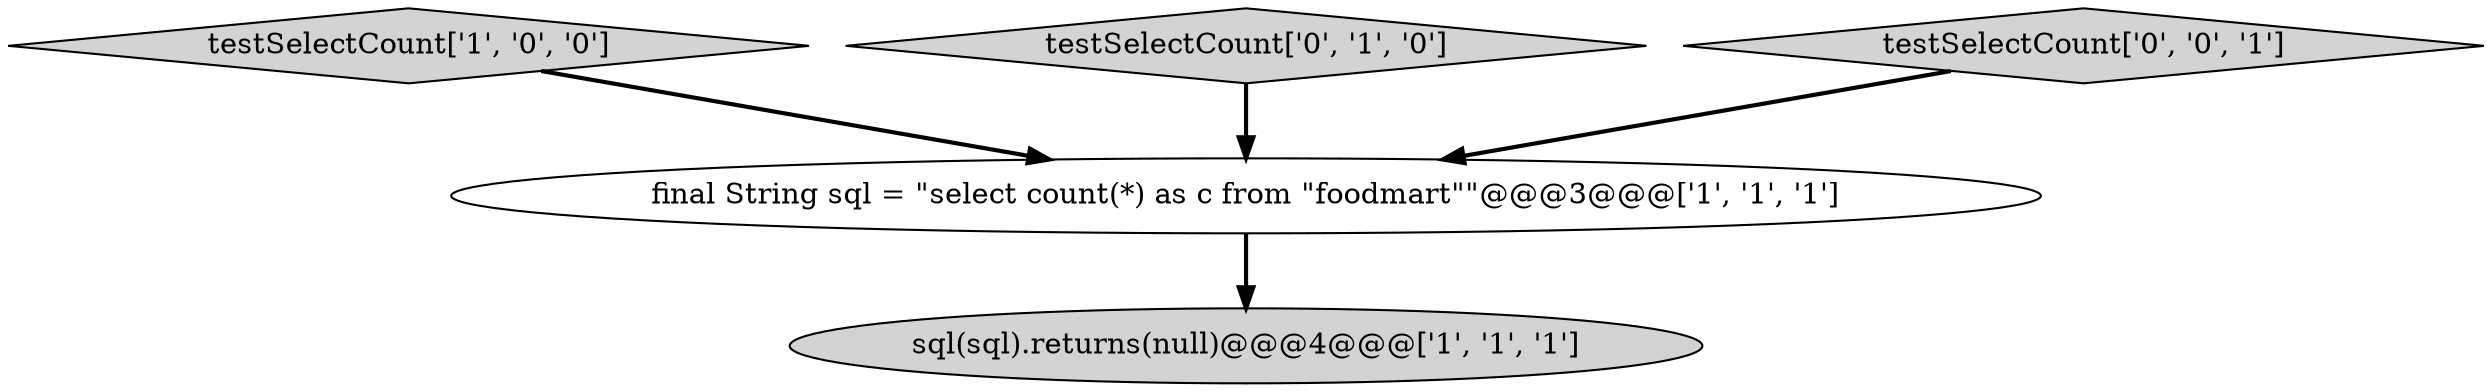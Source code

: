 digraph {
2 [style = filled, label = "testSelectCount['1', '0', '0']", fillcolor = lightgray, shape = diamond image = "AAA0AAABBB1BBB"];
1 [style = filled, label = "sql(sql).returns(null)@@@4@@@['1', '1', '1']", fillcolor = lightgray, shape = ellipse image = "AAA0AAABBB1BBB"];
0 [style = filled, label = "final String sql = \"select count(*) as c from \"foodmart\"\"@@@3@@@['1', '1', '1']", fillcolor = white, shape = ellipse image = "AAA0AAABBB1BBB"];
3 [style = filled, label = "testSelectCount['0', '1', '0']", fillcolor = lightgray, shape = diamond image = "AAA0AAABBB2BBB"];
4 [style = filled, label = "testSelectCount['0', '0', '1']", fillcolor = lightgray, shape = diamond image = "AAA0AAABBB3BBB"];
2->0 [style = bold, label=""];
3->0 [style = bold, label=""];
4->0 [style = bold, label=""];
0->1 [style = bold, label=""];
}

